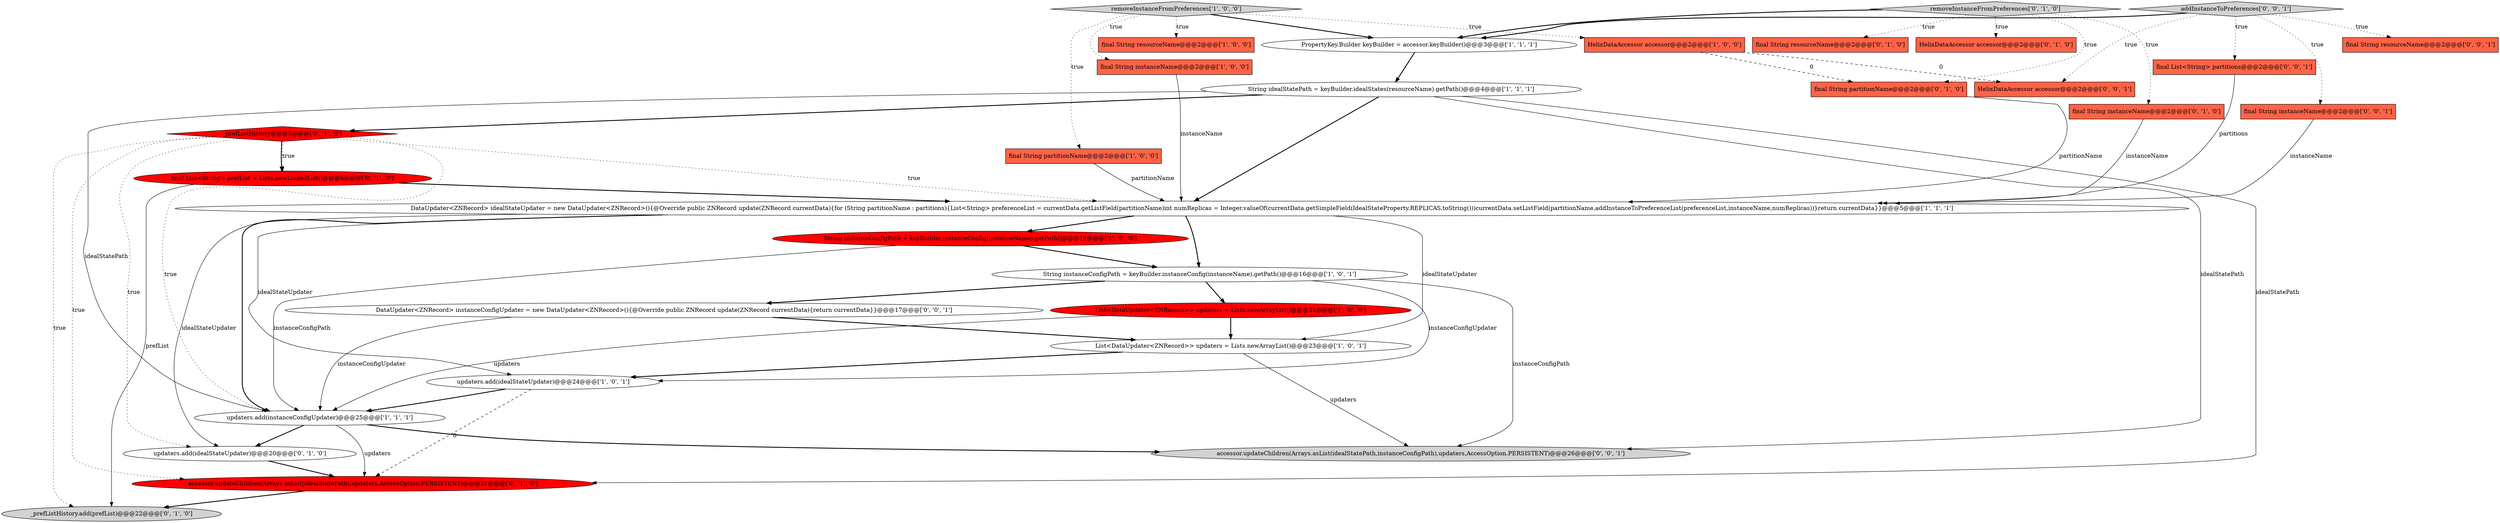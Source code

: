 digraph {
28 [style = filled, label = "DataUpdater<ZNRecord> instanceConfigUpdater = new DataUpdater<ZNRecord>(){@Override public ZNRecord update(ZNRecord currentData){return currentData}}@@@17@@@['0', '0', '1']", fillcolor = white, shape = ellipse image = "AAA0AAABBB3BBB"];
4 [style = filled, label = "PropertyKey.Builder keyBuilder = accessor.keyBuilder()@@@3@@@['1', '1', '1']", fillcolor = white, shape = ellipse image = "AAA0AAABBB1BBB"];
2 [style = filled, label = "String instanceConfigPath = keyBuilder.instanceConfig(instanceName).getPath()@@@16@@@['1', '0', '1']", fillcolor = white, shape = ellipse image = "AAA0AAABBB1BBB"];
26 [style = filled, label = "final String resourceName@@@2@@@['0', '0', '1']", fillcolor = tomato, shape = box image = "AAA0AAABBB3BBB"];
14 [style = filled, label = "final String resourceName@@@2@@@['0', '1', '0']", fillcolor = tomato, shape = box image = "AAA0AAABBB2BBB"];
27 [style = filled, label = "final List<String> partitions@@@2@@@['0', '0', '1']", fillcolor = tomato, shape = box image = "AAA0AAABBB3BBB"];
30 [style = filled, label = "addInstanceToPreferences['0', '0', '1']", fillcolor = lightgray, shape = diamond image = "AAA0AAABBB3BBB"];
10 [style = filled, label = "String idealStatePath = keyBuilder.idealStates(resourceName).getPath()@@@4@@@['1', '1', '1']", fillcolor = white, shape = ellipse image = "AAA0AAABBB1BBB"];
18 [style = filled, label = "removeInstanceFromPreferences['0', '1', '0']", fillcolor = lightgray, shape = diamond image = "AAA0AAABBB2BBB"];
9 [style = filled, label = "final String partitionName@@@2@@@['1', '0', '0']", fillcolor = tomato, shape = box image = "AAA0AAABBB1BBB"];
21 [style = filled, label = "accessor.updateChildren(Arrays.asList(idealStatePath),updaters,AccessOption.PERSISTENT)@@@21@@@['0', '1', '0']", fillcolor = red, shape = ellipse image = "AAA1AAABBB2BBB"];
7 [style = filled, label = "DataUpdater<ZNRecord> idealStateUpdater = new DataUpdater<ZNRecord>(){@Override public ZNRecord update(ZNRecord currentData){for (String partitionName : partitions){List<String> preferenceList = currentData.getListField(partitionName)int numReplicas = Integer.valueOf(currentData.getSimpleField(IdealStateProperty.REPLICAS.toString()))currentData.setListField(partitionName,addInstanceToPreferenceList(preferenceList,instanceName,numReplicas))}return currentData}}@@@5@@@['1', '1', '1']", fillcolor = white, shape = ellipse image = "AAA0AAABBB1BBB"];
20 [style = filled, label = "final String instanceName@@@2@@@['0', '1', '0']", fillcolor = tomato, shape = box image = "AAA0AAABBB2BBB"];
1 [style = filled, label = "final String instanceName@@@2@@@['1', '0', '0']", fillcolor = tomato, shape = box image = "AAA0AAABBB1BBB"];
8 [style = filled, label = "removeInstanceFromPreferences['1', '0', '0']", fillcolor = lightgray, shape = diamond image = "AAA0AAABBB1BBB"];
17 [style = filled, label = "updaters.add(idealStateUpdater)@@@20@@@['0', '1', '0']", fillcolor = white, shape = ellipse image = "AAA0AAABBB2BBB"];
15 [style = filled, label = "HelixDataAccessor accessor@@@2@@@['0', '1', '0']", fillcolor = tomato, shape = box image = "AAA0AAABBB2BBB"];
6 [style = filled, label = "String instanceConfigPath = keyBuilder.instanceConfig(instanceName).getPath()@@@14@@@['1', '0', '0']", fillcolor = red, shape = ellipse image = "AAA1AAABBB1BBB"];
19 [style = filled, label = "_prefListHistory@@@5@@@['0', '1', '0']", fillcolor = red, shape = diamond image = "AAA1AAABBB2BBB"];
23 [style = filled, label = "_prefListHistory.add(prefList)@@@22@@@['0', '1', '0']", fillcolor = lightgray, shape = ellipse image = "AAA0AAABBB2BBB"];
29 [style = filled, label = "HelixDataAccessor accessor@@@2@@@['0', '0', '1']", fillcolor = tomato, shape = box image = "AAA0AAABBB3BBB"];
13 [style = filled, label = "updaters.add(idealStateUpdater)@@@24@@@['1', '0', '1']", fillcolor = white, shape = ellipse image = "AAA0AAABBB1BBB"];
16 [style = filled, label = "final List<String> prefList = Lists.newLinkedList()@@@6@@@['0', '1', '0']", fillcolor = red, shape = ellipse image = "AAA1AAABBB2BBB"];
22 [style = filled, label = "final String partitionName@@@2@@@['0', '1', '0']", fillcolor = tomato, shape = box image = "AAA1AAABBB2BBB"];
12 [style = filled, label = "List<DataUpdater<ZNRecord>> updaters = Lists.newArrayList()@@@21@@@['1', '0', '0']", fillcolor = red, shape = ellipse image = "AAA1AAABBB1BBB"];
3 [style = filled, label = "List<DataUpdater<ZNRecord>> updaters = Lists.newArrayList()@@@23@@@['1', '0', '1']", fillcolor = white, shape = ellipse image = "AAA0AAABBB1BBB"];
5 [style = filled, label = "updaters.add(instanceConfigUpdater)@@@25@@@['1', '1', '1']", fillcolor = white, shape = ellipse image = "AAA0AAABBB1BBB"];
0 [style = filled, label = "final String resourceName@@@2@@@['1', '0', '0']", fillcolor = tomato, shape = box image = "AAA0AAABBB1BBB"];
25 [style = filled, label = "accessor.updateChildren(Arrays.asList(idealStatePath,instanceConfigPath),updaters,AccessOption.PERSISTENT)@@@26@@@['0', '0', '1']", fillcolor = lightgray, shape = ellipse image = "AAA0AAABBB3BBB"];
24 [style = filled, label = "final String instanceName@@@2@@@['0', '0', '1']", fillcolor = tomato, shape = box image = "AAA0AAABBB3BBB"];
11 [style = filled, label = "HelixDataAccessor accessor@@@2@@@['1', '0', '0']", fillcolor = tomato, shape = box image = "AAA1AAABBB1BBB"];
9->7 [style = solid, label="partitionName"];
4->10 [style = bold, label=""];
20->7 [style = solid, label="instanceName"];
16->23 [style = solid, label="prefList"];
30->24 [style = dotted, label="true"];
19->17 [style = dotted, label="true"];
30->27 [style = dotted, label="true"];
10->19 [style = bold, label=""];
16->7 [style = bold, label=""];
18->15 [style = dotted, label="true"];
11->22 [style = dashed, label="0"];
3->25 [style = solid, label="updaters"];
11->29 [style = dashed, label="0"];
19->23 [style = dotted, label="true"];
28->5 [style = solid, label="instanceConfigUpdater"];
12->5 [style = solid, label="updaters"];
19->21 [style = dotted, label="true"];
19->7 [style = dotted, label="true"];
18->20 [style = dotted, label="true"];
6->5 [style = solid, label="instanceConfigPath"];
30->26 [style = dotted, label="true"];
5->17 [style = bold, label=""];
10->21 [style = solid, label="idealStatePath"];
10->7 [style = bold, label=""];
18->14 [style = dotted, label="true"];
10->5 [style = solid, label="idealStatePath"];
2->12 [style = bold, label=""];
5->25 [style = bold, label=""];
19->16 [style = bold, label=""];
6->2 [style = bold, label=""];
2->13 [style = solid, label="instanceConfigUpdater"];
8->1 [style = dotted, label="true"];
30->29 [style = dotted, label="true"];
1->7 [style = solid, label="instanceName"];
7->5 [style = bold, label=""];
13->21 [style = dashed, label="0"];
18->4 [style = bold, label=""];
22->7 [style = solid, label="partitionName"];
7->17 [style = solid, label="idealStateUpdater"];
7->2 [style = bold, label=""];
24->7 [style = solid, label="instanceName"];
30->4 [style = bold, label=""];
7->6 [style = bold, label=""];
19->16 [style = dotted, label="true"];
7->3 [style = solid, label="idealStateUpdater"];
3->13 [style = bold, label=""];
13->5 [style = bold, label=""];
8->11 [style = dotted, label="true"];
19->5 [style = dotted, label="true"];
8->0 [style = dotted, label="true"];
12->3 [style = bold, label=""];
10->25 [style = solid, label="idealStatePath"];
28->3 [style = bold, label=""];
5->21 [style = solid, label="updaters"];
7->13 [style = solid, label="idealStateUpdater"];
8->4 [style = bold, label=""];
8->9 [style = dotted, label="true"];
2->25 [style = solid, label="instanceConfigPath"];
17->21 [style = bold, label=""];
2->28 [style = bold, label=""];
27->7 [style = solid, label="partitions"];
21->23 [style = bold, label=""];
18->22 [style = dotted, label="true"];
}

